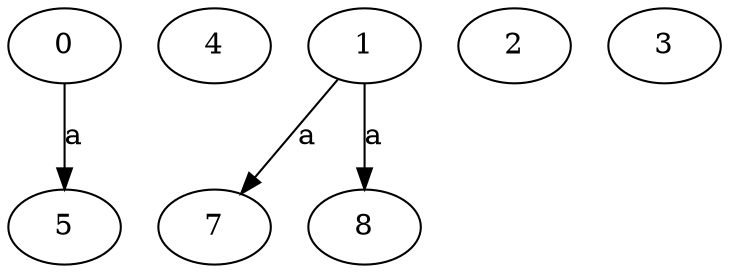 strict digraph  {
0;
4;
5;
1;
2;
7;
8;
3;
0 -> 5  [label=a];
1 -> 7  [label=a];
1 -> 8  [label=a];
}
